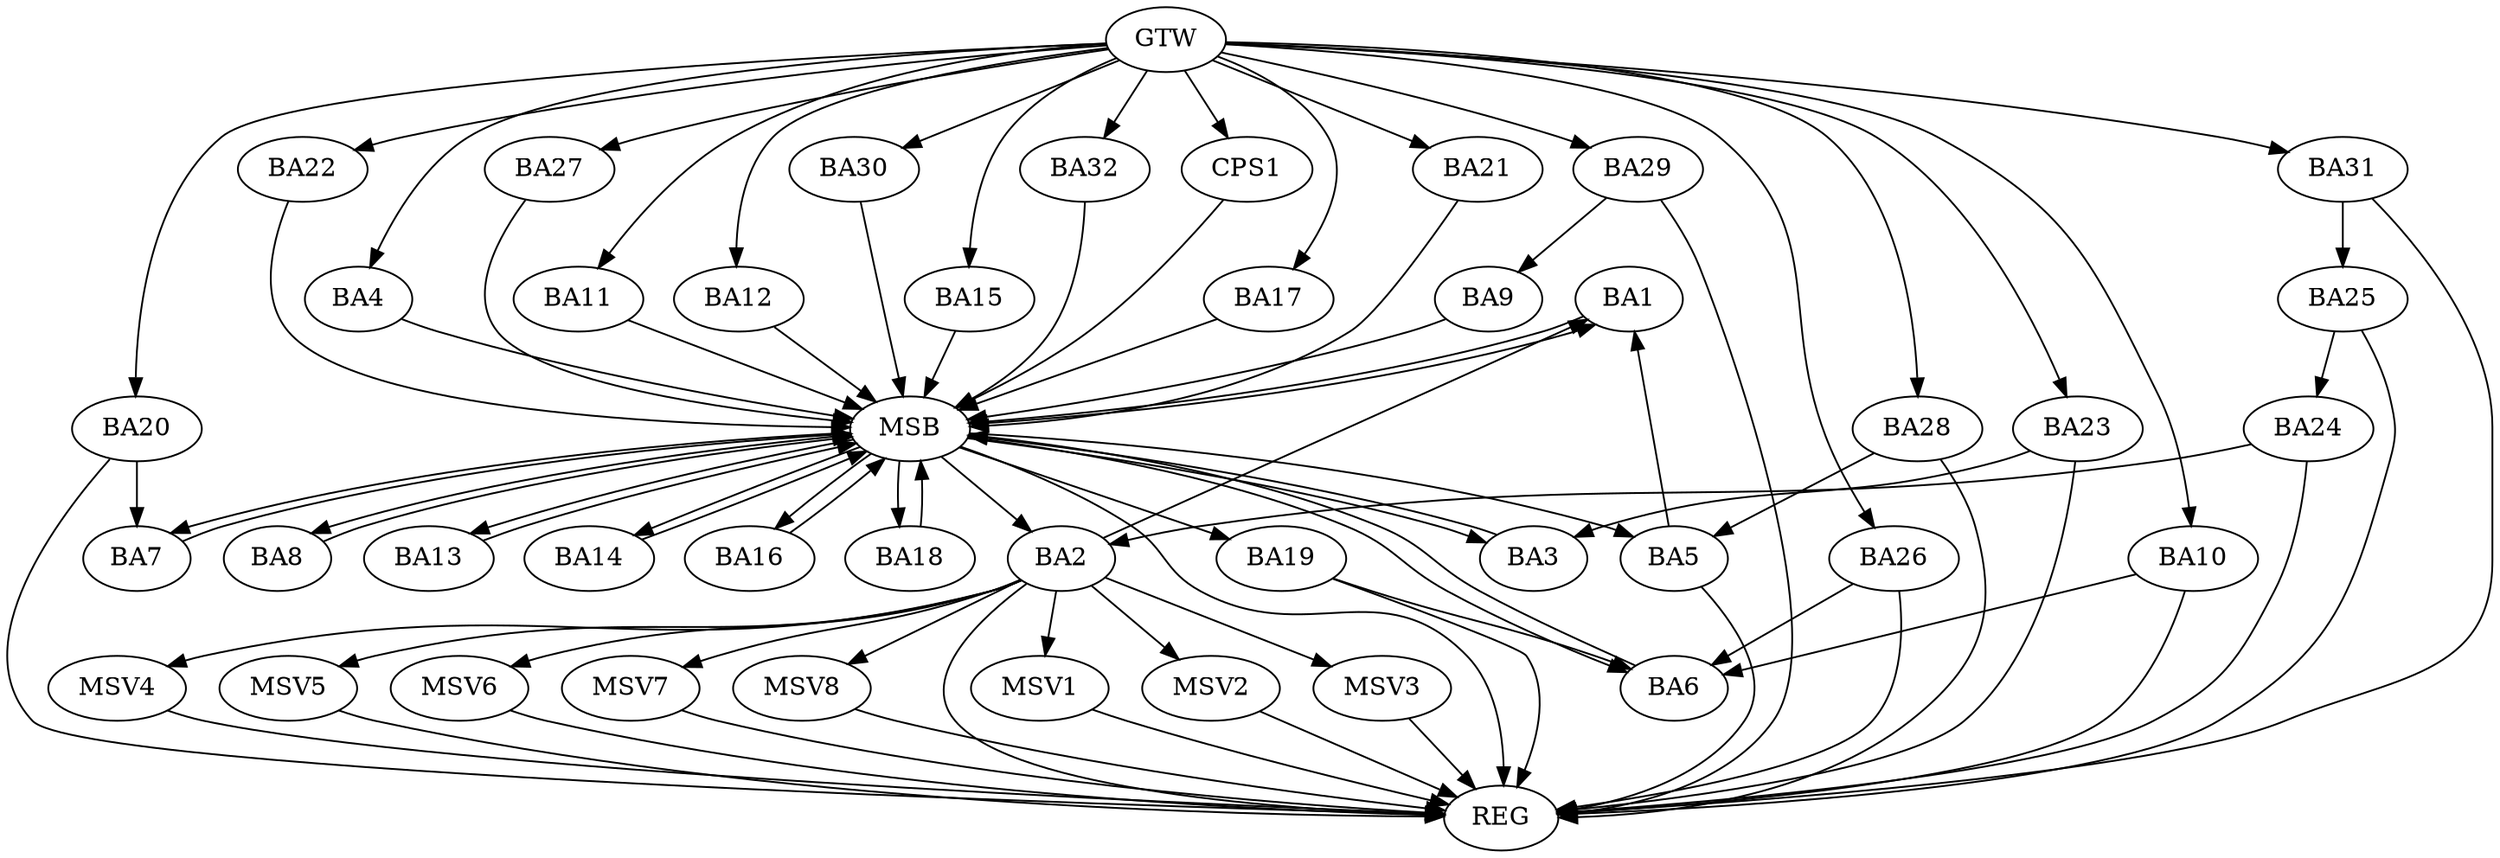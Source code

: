 strict digraph G {
  BA1 [ label="BA1" ];
  BA2 [ label="BA2" ];
  BA3 [ label="BA3" ];
  BA4 [ label="BA4" ];
  BA5 [ label="BA5" ];
  BA6 [ label="BA6" ];
  BA7 [ label="BA7" ];
  BA8 [ label="BA8" ];
  BA9 [ label="BA9" ];
  BA10 [ label="BA10" ];
  BA11 [ label="BA11" ];
  BA12 [ label="BA12" ];
  BA13 [ label="BA13" ];
  BA14 [ label="BA14" ];
  BA15 [ label="BA15" ];
  BA16 [ label="BA16" ];
  BA17 [ label="BA17" ];
  BA18 [ label="BA18" ];
  BA19 [ label="BA19" ];
  BA20 [ label="BA20" ];
  BA21 [ label="BA21" ];
  BA22 [ label="BA22" ];
  BA23 [ label="BA23" ];
  BA24 [ label="BA24" ];
  BA25 [ label="BA25" ];
  BA26 [ label="BA26" ];
  BA27 [ label="BA27" ];
  BA28 [ label="BA28" ];
  BA29 [ label="BA29" ];
  BA30 [ label="BA30" ];
  BA31 [ label="BA31" ];
  BA32 [ label="BA32" ];
  CPS1 [ label="CPS1" ];
  GTW [ label="GTW" ];
  REG [ label="REG" ];
  MSB [ label="MSB" ];
  MSV1 [ label="MSV1" ];
  MSV2 [ label="MSV2" ];
  MSV3 [ label="MSV3" ];
  MSV4 [ label="MSV4" ];
  MSV5 [ label="MSV5" ];
  MSV6 [ label="MSV6" ];
  MSV7 [ label="MSV7" ];
  MSV8 [ label="MSV8" ];
  BA2 -> BA1;
  BA5 -> BA1;
  BA10 -> BA6;
  BA19 -> BA6;
  BA20 -> BA7;
  BA23 -> BA3;
  BA24 -> BA2;
  BA25 -> BA24;
  BA26 -> BA6;
  BA28 -> BA5;
  BA29 -> BA9;
  BA31 -> BA25;
  GTW -> BA4;
  GTW -> BA10;
  GTW -> BA11;
  GTW -> BA12;
  GTW -> BA15;
  GTW -> BA17;
  GTW -> BA20;
  GTW -> BA21;
  GTW -> BA22;
  GTW -> BA23;
  GTW -> BA26;
  GTW -> BA27;
  GTW -> BA28;
  GTW -> BA29;
  GTW -> BA30;
  GTW -> BA31;
  GTW -> BA32;
  GTW -> CPS1;
  BA2 -> REG;
  BA5 -> REG;
  BA10 -> REG;
  BA19 -> REG;
  BA20 -> REG;
  BA23 -> REG;
  BA24 -> REG;
  BA25 -> REG;
  BA26 -> REG;
  BA28 -> REG;
  BA29 -> REG;
  BA31 -> REG;
  BA1 -> MSB;
  MSB -> BA2;
  MSB -> REG;
  BA3 -> MSB;
  MSB -> BA1;
  BA4 -> MSB;
  BA6 -> MSB;
  BA7 -> MSB;
  BA8 -> MSB;
  MSB -> BA7;
  BA9 -> MSB;
  MSB -> BA6;
  BA11 -> MSB;
  MSB -> BA3;
  BA12 -> MSB;
  BA13 -> MSB;
  MSB -> BA8;
  BA14 -> MSB;
  BA15 -> MSB;
  BA16 -> MSB;
  MSB -> BA14;
  BA17 -> MSB;
  BA18 -> MSB;
  BA21 -> MSB;
  MSB -> BA18;
  BA22 -> MSB;
  BA27 -> MSB;
  BA30 -> MSB;
  BA32 -> MSB;
  MSB -> BA5;
  CPS1 -> MSB;
  MSB -> BA16;
  MSB -> BA13;
  MSB -> BA19;
  BA2 -> MSV1;
  MSV1 -> REG;
  BA2 -> MSV2;
  BA2 -> MSV3;
  BA2 -> MSV4;
  MSV2 -> REG;
  MSV3 -> REG;
  MSV4 -> REG;
  BA2 -> MSV5;
  BA2 -> MSV6;
  BA2 -> MSV7;
  MSV5 -> REG;
  MSV6 -> REG;
  MSV7 -> REG;
  BA2 -> MSV8;
  MSV8 -> REG;
}
